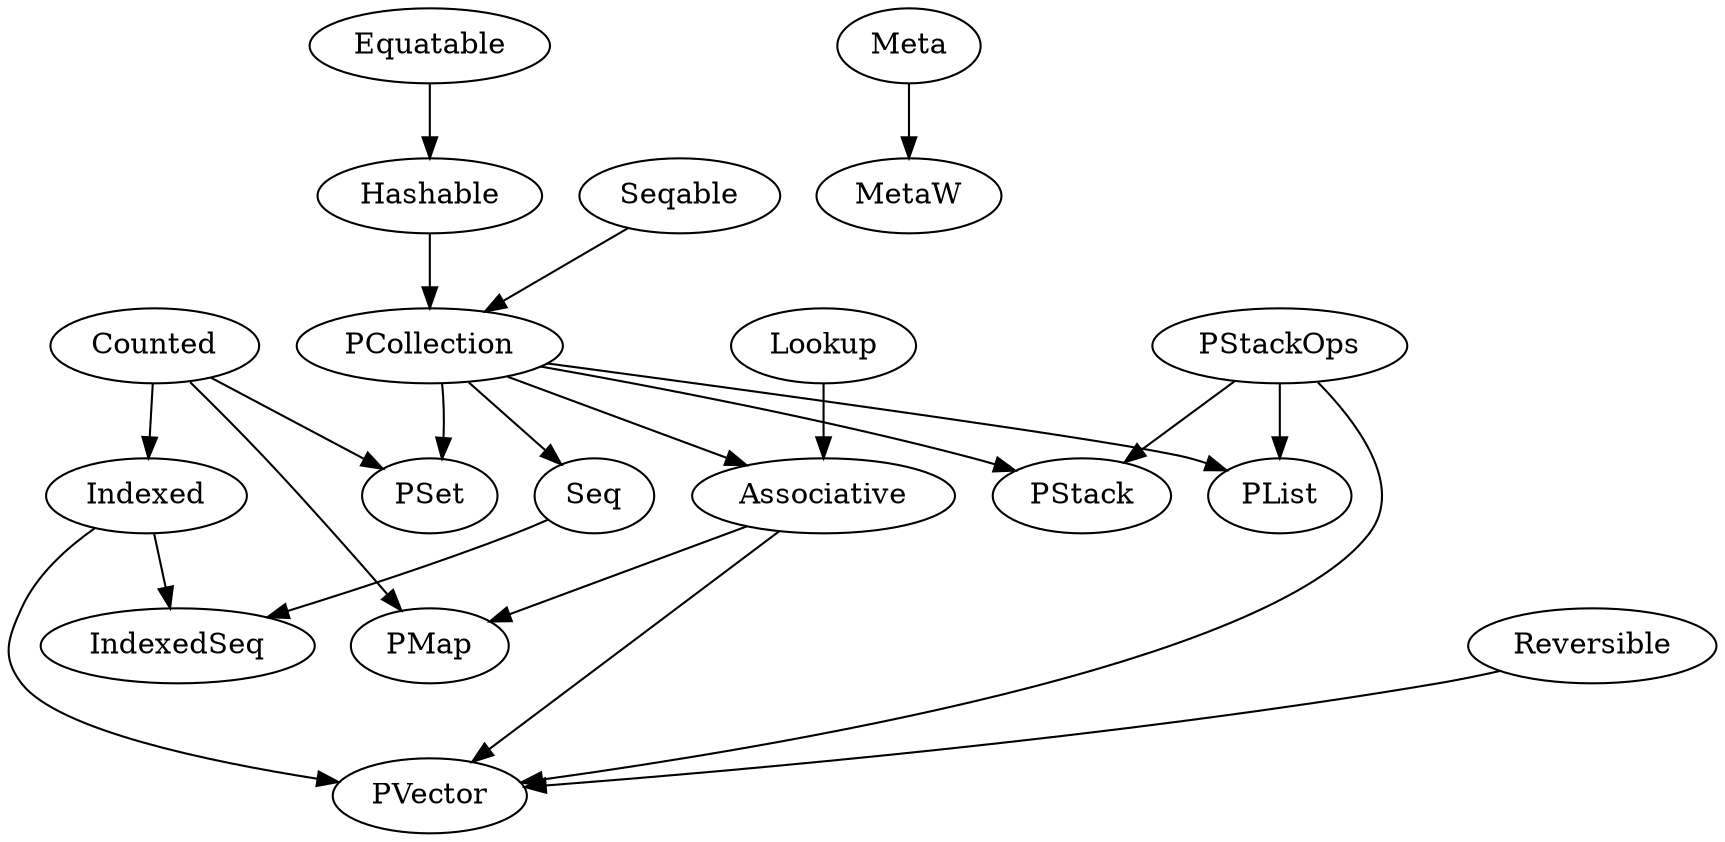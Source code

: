 digraph G {

	Equatable -> Hashable [weight=8];
	Hashable -> PCollection [weight=8];
	PCollection -> PSet [weight=8, style="invis"];
	PSet -> PMap [weight=8, style="invis"];
	PMap -> PVector  [weight=8, style="invis"];
	Seqable -> PCollection;
	PCollection -> PSet;
	PCollection -> Seq;
	PCollection -> PList;
	PCollection -> Associative;
	PCollection -> PStack;
	Counted -> Indexed;
	Indexed -> IndexedSeq;
	Seq -> IndexedSeq;
	Counted -> PSet;
	Counted -> PMap
	Lookup -> Associative;
	Associative -> PMap;
	Associative -> PVector;
	Reversible -> PVector;
	Indexed -> PVector;
	PStackOps -> PStack;
	PStackOps -> PVector;
	PStackOps	-> PList;



	Meta -> MetaW;
}